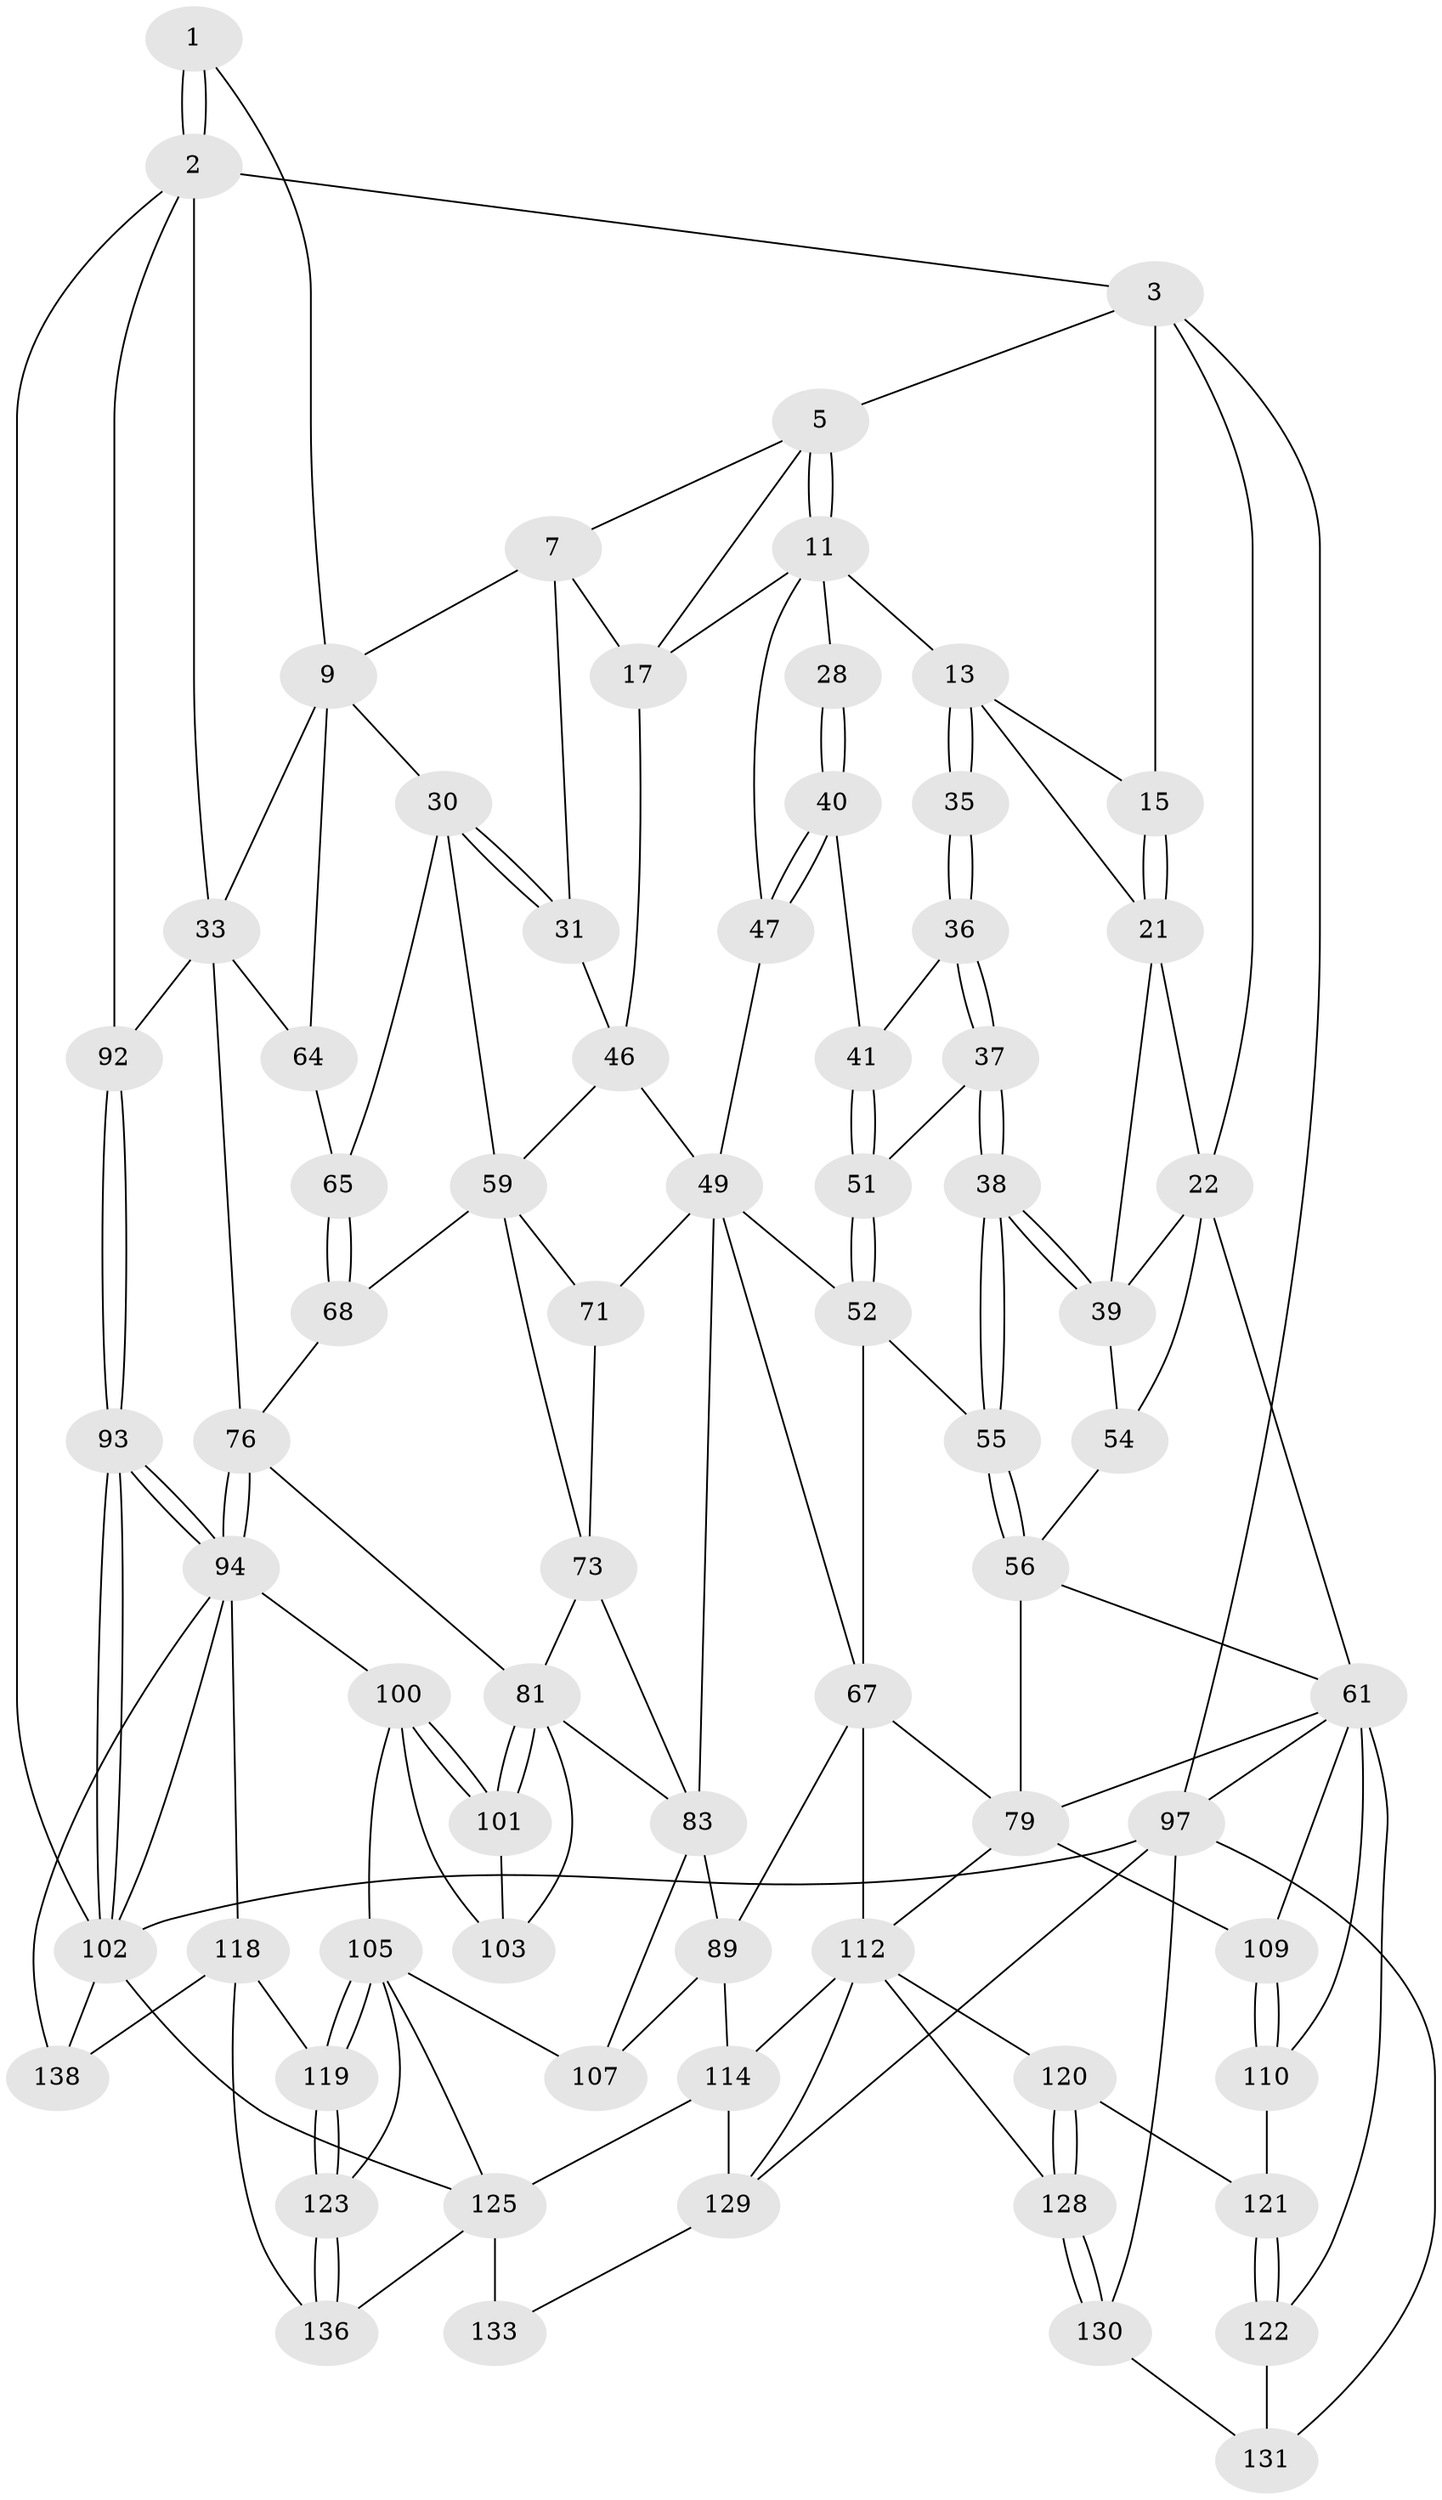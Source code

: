 // original degree distribution, {3: 0.013888888888888888, 6: 0.19444444444444445, 5: 0.5833333333333334, 4: 0.20833333333333334}
// Generated by graph-tools (version 1.1) at 2025/28/03/15/25 16:28:05]
// undirected, 72 vertices, 166 edges
graph export_dot {
graph [start="1"]
  node [color=gray90,style=filled];
  1 [pos="+0.8335905885900516+0",super="+8"];
  2 [pos="+1+0",super="+20"];
  3 [pos="+0+0",super="+4"];
  5 [pos="+0.21247276716435834+0",super="+6"];
  7 [pos="+0.6847250533488749+0",super="+10"];
  9 [pos="+0.8768315143275397+0.11958495884312954",super="+29"];
  11 [pos="+0.34155642765005784+0.10139850158920119",super="+12+19"];
  13 [pos="+0.2923897766880821+0.16261530515589306",super="+14"];
  15 [pos="+0.19211103204631322+0.044748775416464645"];
  17 [pos="+0.7371643266026393+0.16923952172512446",super="+43"];
  21 [pos="+0.10893576718874586+0.16525570525121683",super="+25"];
  22 [pos="+0.0639627744007021+0.17102850264118957",super="+23"];
  28 [pos="+0.41700799827811863+0.18799657599487685"];
  30 [pos="+0.818038362825501+0.24314055820590896",super="+53"];
  31 [pos="+0.7637885053964455+0.1902001270156481",super="+45"];
  33 [pos="+1+0.32815821322216765",super="+70"];
  35 [pos="+0.2892269462250903+0.19221957718192448"];
  36 [pos="+0.27173409455983405+0.2358454980387072",super="+42"];
  37 [pos="+0.2516780980715325+0.27170871042258044"];
  38 [pos="+0.22676440387881386+0.28355051117741875"];
  39 [pos="+0.18150042933135602+0.24030770144308267",super="+44"];
  40 [pos="+0.39496554198216055+0.22484613750081897"];
  41 [pos="+0.38530965964532626+0.2351843704207425"];
  46 [pos="+0.5682301189070873+0.19683297344364803",super="+48"];
  47 [pos="+0.4686584082849785+0.3208889579656621"];
  49 [pos="+0.49149735184953364+0.35284614265110137",super="+50+66"];
  51 [pos="+0.35920090148336287+0.2914990945978099"];
  52 [pos="+0.3778059909863187+0.3370414055297874",super="+63"];
  54 [pos="+0.07678753171605085+0.29406222760184497"];
  55 [pos="+0.21470499746982008+0.36266635874602776"];
  56 [pos="+0.14792187978115667+0.4148169855840253",super="+57"];
  59 [pos="+0.6656022949486544+0.3715689722691551",super="+69+60"];
  61 [pos="+0+0.47518949917993897",super="+87+62"];
  64 [pos="+0.8354318885045176+0.3993937686555497"];
  65 [pos="+0.7888185438388826+0.4187944685077513"];
  67 [pos="+0.3483679505930987+0.4782182123443576",super="+78"];
  68 [pos="+0.7613451141784532+0.45864813409848726"];
  71 [pos="+0.5302804500376727+0.4217834228209572"];
  73 [pos="+0.6566180611876579+0.459032865282823",super="+74"];
  76 [pos="+0.8352363121887934+0.5513584459210956",super="+77"];
  79 [pos="+0.26779959503589496+0.594760035551947",super="+108+80"];
  81 [pos="+0.7716655770377219+0.5476779721514089",super="+82"];
  83 [pos="+0.5512845636306086+0.48513327448587124",super="+86+84"];
  89 [pos="+0.329506360955665+0.6168511698982699",super="+111"];
  92 [pos="+1+0.5276256069492121"];
  93 [pos="+1+0.6855059934673232"];
  94 [pos="+0.9494318211484797+0.7396556533520047",super="+98"];
  97 [pos="+0+1",super="+140"];
  100 [pos="+0.7583674436673804+0.6819986151746303",super="+104"];
  101 [pos="+0.751664278478177+0.5712981361076374"];
  102 [pos="+1+1",super="+139"];
  103 [pos="+0.679347021171353+0.5879173157760335"];
  105 [pos="+0.65288122462499+0.7132067649574526",super="+106"];
  107 [pos="+0.5372358815372946+0.7211745844270109"];
  109 [pos="+0.10063416186016745+0.6720768448475064"];
  110 [pos="+0+0.696894614776635"];
  112 [pos="+0.3438939204048397+0.7476556963020003",super="+113+117"];
  114 [pos="+0.480208605445505+0.7802832067052468",super="+115"];
  118 [pos="+0.8464519396463417+0.7809069324340143",super="+135"];
  119 [pos="+0.7351141599369435+0.8152232682101896"];
  120 [pos="+0.15958935265334964+0.7599475344549735"];
  121 [pos="+0.04642002020264886+0.7688339477998853"];
  122 [pos="+0+0.8945855785149105"];
  123 [pos="+0.689432992789539+0.86627336147928"];
  125 [pos="+0.5804952613207046+0.9202369153830398",super="+142+126"];
  128 [pos="+0.17410764909170426+0.81992140941757"];
  129 [pos="+0.29632626229383563+0.9676218579548687",super="+132"];
  130 [pos="+0.1586678411634674+0.8348056106697646"];
  131 [pos="+0.07097320399166841+0.8977946042179538"];
  133 [pos="+0.37998988230447917+1"];
  136 [pos="+0.74664808837513+0.9890910387253451"];
  138 [pos="+0.8667143665627993+0.9339426463284897"];
  1 -- 2 [weight=2];
  1 -- 2;
  1 -- 9;
  2 -- 3;
  2 -- 102;
  2 -- 92;
  2 -- 33;
  3 -- 97;
  3 -- 5;
  3 -- 15;
  3 -- 22;
  5 -- 11 [weight=2];
  5 -- 11;
  5 -- 17;
  5 -- 7;
  7 -- 9;
  7 -- 31;
  7 -- 17;
  9 -- 64;
  9 -- 30;
  9 -- 33;
  11 -- 28 [weight=2];
  11 -- 13;
  11 -- 17;
  11 -- 47;
  13 -- 35;
  13 -- 35;
  13 -- 15;
  13 -- 21;
  15 -- 21;
  15 -- 21;
  17 -- 46;
  21 -- 22;
  21 -- 39;
  22 -- 54;
  22 -- 61;
  22 -- 39;
  28 -- 40;
  28 -- 40;
  30 -- 31 [weight=2];
  30 -- 31;
  30 -- 65;
  30 -- 59;
  31 -- 46;
  33 -- 64;
  33 -- 76;
  33 -- 92;
  35 -- 36 [weight=2];
  35 -- 36;
  36 -- 37;
  36 -- 37;
  36 -- 41;
  37 -- 38;
  37 -- 38;
  37 -- 51;
  38 -- 39;
  38 -- 39;
  38 -- 55;
  38 -- 55;
  39 -- 54;
  40 -- 41;
  40 -- 47;
  40 -- 47;
  41 -- 51;
  41 -- 51;
  46 -- 49;
  46 -- 59;
  47 -- 49;
  49 -- 52;
  49 -- 67;
  49 -- 71;
  49 -- 83;
  51 -- 52;
  51 -- 52;
  52 -- 67;
  52 -- 55;
  54 -- 56;
  55 -- 56;
  55 -- 56;
  56 -- 61;
  56 -- 79;
  59 -- 73;
  59 -- 68;
  59 -- 71;
  61 -- 109;
  61 -- 97;
  61 -- 122;
  61 -- 110;
  61 -- 79;
  64 -- 65;
  65 -- 68;
  65 -- 68;
  67 -- 112;
  67 -- 89;
  67 -- 79;
  68 -- 76;
  71 -- 73;
  73 -- 81;
  73 -- 83;
  76 -- 94;
  76 -- 94;
  76 -- 81;
  79 -- 112;
  79 -- 109;
  81 -- 101;
  81 -- 101;
  81 -- 83;
  81 -- 103;
  83 -- 89;
  83 -- 107;
  89 -- 114;
  89 -- 107;
  92 -- 93;
  92 -- 93;
  93 -- 94;
  93 -- 94;
  93 -- 102;
  93 -- 102;
  94 -- 100;
  94 -- 118;
  94 -- 138;
  94 -- 102;
  97 -- 102;
  97 -- 129;
  97 -- 130;
  97 -- 131;
  100 -- 101;
  100 -- 101;
  100 -- 105;
  100 -- 103;
  101 -- 103;
  102 -- 138;
  102 -- 125;
  105 -- 119;
  105 -- 119;
  105 -- 107;
  105 -- 123;
  105 -- 125;
  109 -- 110;
  109 -- 110;
  110 -- 121;
  112 -- 120;
  112 -- 129;
  112 -- 128;
  112 -- 114;
  114 -- 125;
  114 -- 129 [weight=2];
  118 -- 119;
  118 -- 136;
  118 -- 138;
  119 -- 123;
  119 -- 123;
  120 -- 121;
  120 -- 128;
  120 -- 128;
  121 -- 122;
  121 -- 122;
  122 -- 131;
  123 -- 136;
  123 -- 136;
  125 -- 136;
  125 -- 133 [weight=2];
  128 -- 130;
  128 -- 130;
  129 -- 133;
  130 -- 131;
}
